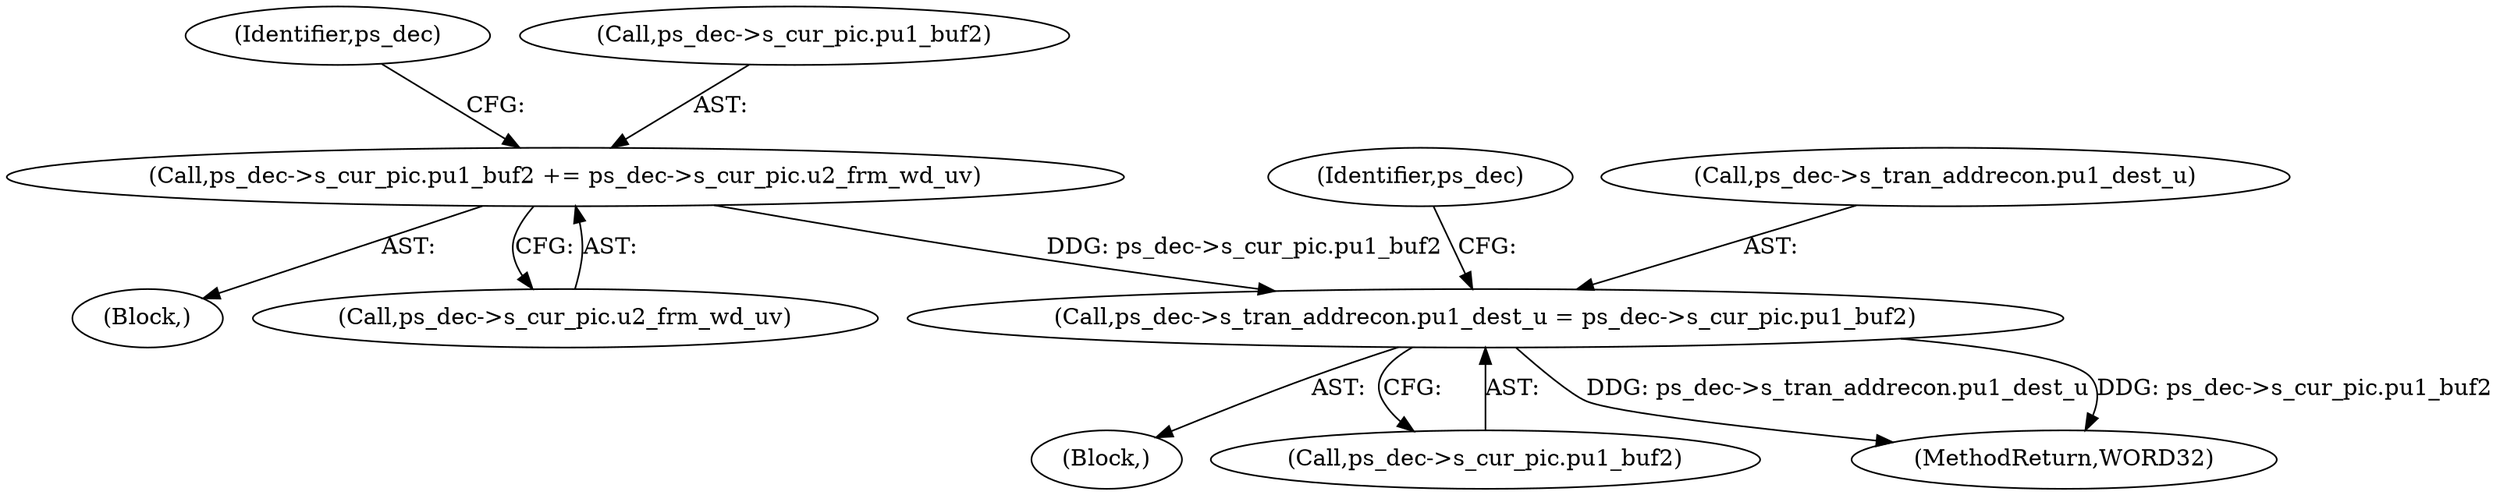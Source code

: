 digraph "0_Android_f634481e940421020e52f511c1fb34aac1db4b2f@pointer" {
"1001807" [label="(Call,ps_dec->s_tran_addrecon.pu1_dest_u = ps_dec->s_cur_pic.pu1_buf2)"];
"1001263" [label="(Call,ps_dec->s_cur_pic.pu1_buf2 += ps_dec->s_cur_pic.u2_frm_wd_uv)"];
"1001737" [label="(Block,)"];
"1001263" [label="(Call,ps_dec->s_cur_pic.pu1_buf2 += ps_dec->s_cur_pic.u2_frm_wd_uv)"];
"1001807" [label="(Call,ps_dec->s_tran_addrecon.pu1_dest_u = ps_dec->s_cur_pic.pu1_buf2)"];
"1001248" [label="(Block,)"];
"1001821" [label="(Identifier,ps_dec)"];
"1001277" [label="(Identifier,ps_dec)"];
"1001808" [label="(Call,ps_dec->s_tran_addrecon.pu1_dest_u)"];
"1001813" [label="(Call,ps_dec->s_cur_pic.pu1_buf2)"];
"1001269" [label="(Call,ps_dec->s_cur_pic.u2_frm_wd_uv)"];
"1002154" [label="(MethodReturn,WORD32)"];
"1001264" [label="(Call,ps_dec->s_cur_pic.pu1_buf2)"];
"1001807" -> "1001737"  [label="AST: "];
"1001807" -> "1001813"  [label="CFG: "];
"1001808" -> "1001807"  [label="AST: "];
"1001813" -> "1001807"  [label="AST: "];
"1001821" -> "1001807"  [label="CFG: "];
"1001807" -> "1002154"  [label="DDG: ps_dec->s_tran_addrecon.pu1_dest_u"];
"1001807" -> "1002154"  [label="DDG: ps_dec->s_cur_pic.pu1_buf2"];
"1001263" -> "1001807"  [label="DDG: ps_dec->s_cur_pic.pu1_buf2"];
"1001263" -> "1001248"  [label="AST: "];
"1001263" -> "1001269"  [label="CFG: "];
"1001264" -> "1001263"  [label="AST: "];
"1001269" -> "1001263"  [label="AST: "];
"1001277" -> "1001263"  [label="CFG: "];
}
